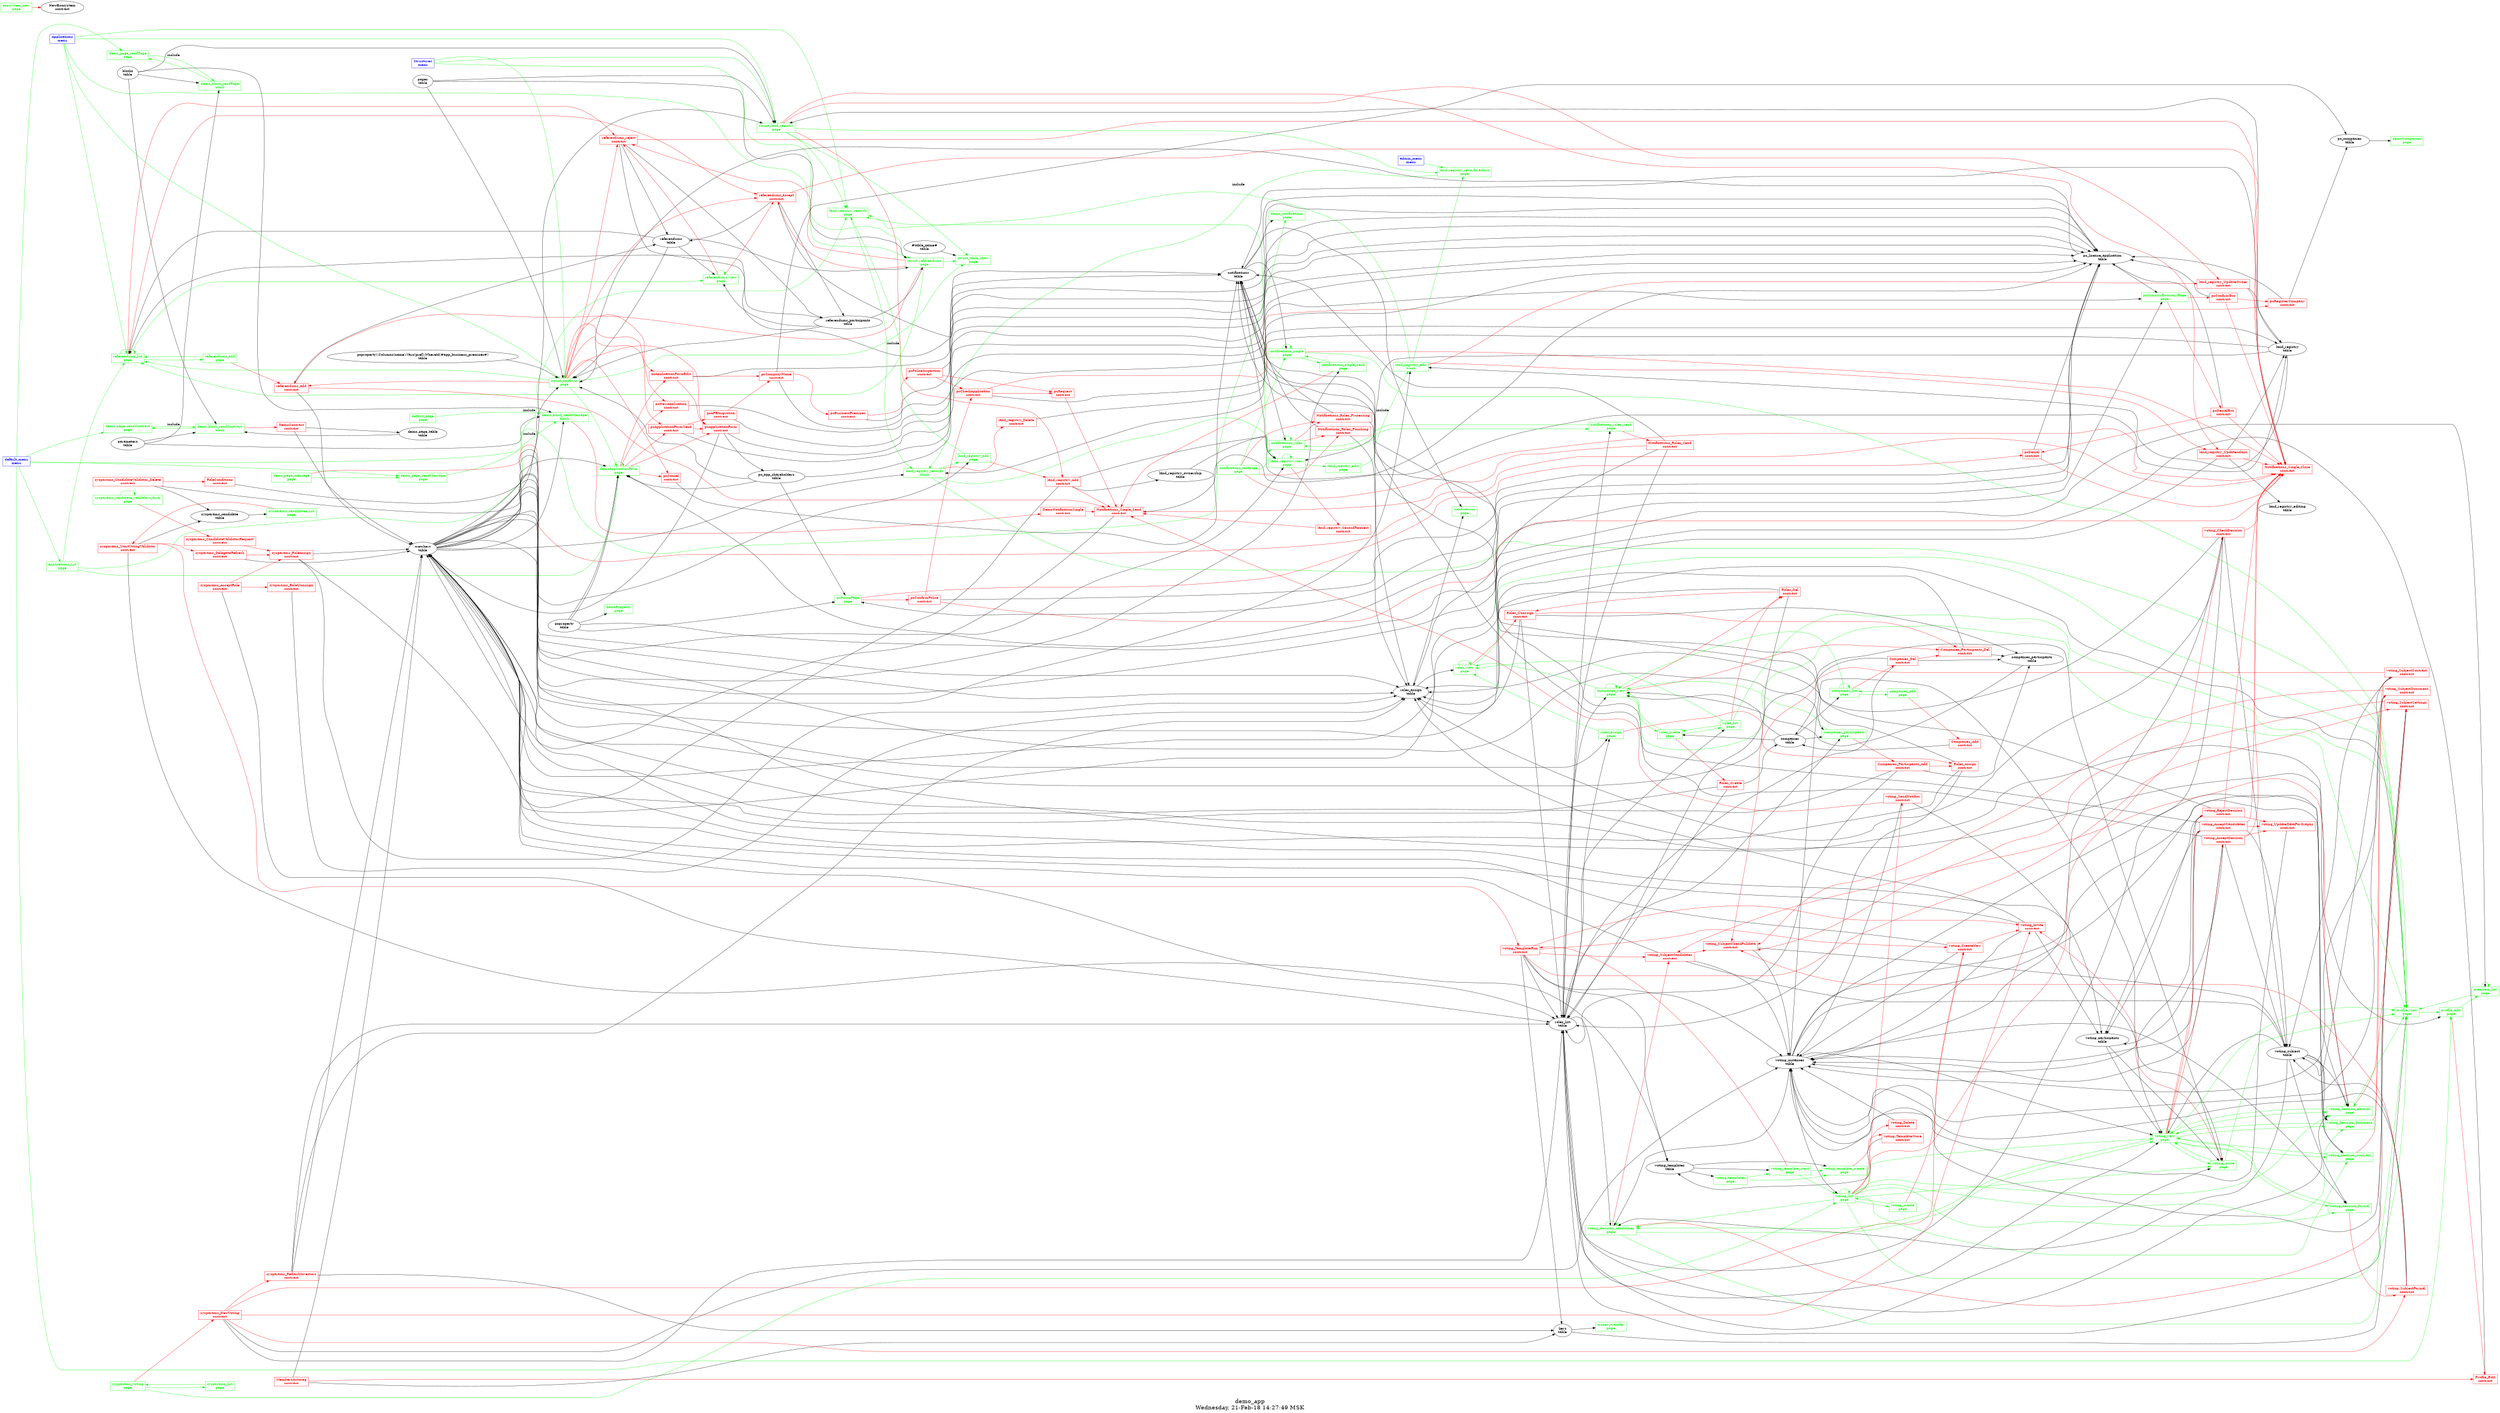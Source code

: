 digraph G {
fontsize="24.0";
label="demo_app\nWednesday, 21-Feb-18 14:27:49 MSK";
nojustify=true;
ordering=out;
rankdir=LR;
size="30";
"Applications\nmenu" -> "referendums_list\npage"  [ color=green ]
"Applications\nmenu" -> "land_registry_records\npage"  [ color=green ]
"Applications\nmenu" -> "struct_land_registry\npage"  [ color=green ]
"Applications\nmenu" -> "struct_referendums\npage"  [ color=green ]
"Applications\nmenu" -> "struct_appform\npage"  [ color=green ]
"Applications\nmenu" [color=blue, fontcolor=blue, group=menus, shape=record];
"Structures\nmenu" -> "struct_land_registry\npage"  [ color=green ]
"Structures\nmenu" -> "struct_referendums\npage"  [ color=green ]
"Structures\nmenu" -> "struct_appform\npage"  [ color=green ]
"Structures\nmenu" [color=blue, fontcolor=blue, group=menus, shape=record];
"admin_menu\nmenu" -> "land_registry_records_admin\npage"  [ color=green ]
"admin_menu\nmenu" [color=blue, fontcolor=blue, group=menus, shape=record];
"default_menu\nmenu" -> "demo_page_sendPage\npage"  [ color=green ]
"default_menu\nmenu" -> "demo_page_sendContract\npage"  [ color=green ]
"default_menu\nmenu" -> "demo_page_sendMessage\npage"  [ color=green ]
"default_menu\nmenu" -> "demo_notifications\npage"  [ color=green ]
"default_menu\nmenu" -> "profile_edit\npage"  [ color=green ]
"default_menu\nmenu" -> "applications_list\npage"  [ color=green ]
"default_menu\nmenu" [color=blue, fontcolor=blue, group=menus, shape=record];
"applications_list\npage" -> "referendums_list\npage"  [ color=green ]
"applications_list\npage" -> "land_registry_records\npage"  [ color=green ]
"applications_list\npage" -> "demoApplicationForm\npage"  [ color=green ]
"applications_list\npage" [color=green, fontcolor=green, group=pages, shape=record];
"companies_add\npage" -> "Companies_Add\ncontract"  [ color=red ]
"companies_add\npage" -> "companies_list\npage"  [ color=green ]
"companies_add\npage" [color=green, fontcolor=green, group=pages, shape=record];
"companies_list\npage" -> "Companies_Del\ncontract"  [ color=red ]
"companies\ntable" -> "companies_list\npage"  [ color="" ]
"companies_list\npage" -> "companies_view\npage"  [ color=green ]
"companies_list\npage" -> "companies_list\npage"  [ color=green ]
"companies_list\npage" -> "companies_add\npage"  [ color=green ]
"companies_list\npage" [color=green, fontcolor=green, group=pages, shape=record];
"companies_participants\npage" -> "Companies_Participants_Add\ncontract"  [ color=red ]
"companies\ntable" -> "companies_participants\npage"  [ color="" ]
"members\ntable" -> "companies_participants\npage"  [ color="" ]
"roles_list\ntable" -> "companies_participants\npage"  [ color="" ]
"companies_participants\npage" -> "companies_view\npage"  [ color=green ]
"companies_participants\npage" [color=green, fontcolor=green, group=pages, shape=record];
"companies_view\npage" -> "Roles_Del\ncontract"  [ color=red ]
"companies_view\npage" -> "Companies_Participants_Del\ncontract"  [ color=red ]
"companies\ntable" -> "companies_view\npage"  [ color="" ]
"roles_list\ntable" -> "companies_view\npage"  [ color="" ]
"companies_participants\ntable" -> "companies_view\npage"  [ color="" ]
"companies_view\npage" -> "roles_view\npage"  [ color=green ]
"companies_view\npage" -> "companies_view\npage"  [ color=green ]
"companies_view\npage" -> "roles_create\npage"  [ color=green ]
"companies_view\npage" -> "profile_view\npage"  [ color=green ]
"companies_view\npage" [color=green, fontcolor=green, group=pages, shape=record];
"default_page\npage" -> "demo_block_sendMessage\nblock"  [ color=green, label=include ]
"default_page\npage" [color=green, fontcolor=green, group=pages, shape=record];
"demoApplicationForm\npage" -> "pcApplicationFormEdit\ncontract"  [ color=red ]
"demoApplicationForm\npage" -> "pcNewApplication\ncontract"  [ color=red ]
"demoApplicationForm\npage" -> "pcApplicationFormSend\ncontract"  [ color=red ]
"demoApplicationForm\npage" -> "pcApplicationForm\ncontract"  [ color=red ]
"demoApplicationForm\npage" -> "pcCancel\ncontract"  [ color=red ]
"members\ntable" -> "demoApplicationForm\npage"  [ color="" ]
"pc_license_application\ntable" -> "demoApplicationForm\npage"  [ color="" ]
"pc_app_shareholders\ntable" -> "demoApplicationForm\npage"  [ color="" ]
"pcproperty\ntable" -> "demoApplicationForm\npage"  [ color="" ]
"pcproperty\ntable" -> "demoApplicationForm\npage"  [ color="" ]
"demoApplicationForm\npage" -> "demoApplicationForm\npage"  [ color=green ]
"demoApplicationForm\npage" [color=green, fontcolor=green, group=pages, shape=record];
"pc_companies\ntable" -> "demoCompanies\npage"  [ color="" ]
"demoCompanies\npage" [color=green, fontcolor=green, group=pages, shape=record];
"pcproperty\ntable" -> "demoProperty\npage"  [ color="" ]
"demoProperty\npage" [color=green, fontcolor=green, group=pages, shape=record];
"notifications\ntable" -> "demo_notifications\npage"  [ color="" ]
"demo_notifications\npage" [color=green, fontcolor=green, group=pages, shape=record];
"demo_page_message\npage" -> "Notifications_Single_Close\ncontract"  [ color=red ]
"demo_page_message\npage" -> "demo_page_sendMessage\npage"  [ color=green ]
"demo_page_message\npage" [color=green, fontcolor=green, group=pages, shape=record];
"demo_page_sendContract\npage" -> "demo_block_sendContract\nblock"  [ color=green, label=include ]
"demo_page_sendContract\npage" [color=green, fontcolor=green, group=pages, shape=record];
"demo_page_sendMessage\npage" -> "demo_block_sendMessage\nblock"  [ color=green, label=include ]
"demo_page_sendMessage\npage" [color=green, fontcolor=green, group=pages, shape=record];
"demo_page_sendPage\npage" -> "demo_block_sendPage\nblock"  [ color=green, label=include ]
"demo_page_sendPage\npage" [color=green, fontcolor=green, group=pages, shape=record];
"ecosystem_new\npage" -> "NewEcosystem\ncontract"  [ color=red ]
"ecosystem_new\npage" [color=green, fontcolor=green, group=pages, shape=record];
"land_registry_add\npage" -> "land_registry_Add\ncontract"  [ color=red ]
"members\ntable" -> "land_registry_add\npage"  [ color="" ]
"land_registry_add\npage" -> "land_registry_records\npage"  [ color=green ]
"land_registry_add\npage" [color=green, fontcolor=green, group=pages, shape=record];
"land_registry_edit\npage" -> "land_registry_edit\nblock"  [ color=green, label=include ]
"land_registry_edit\npage" [color=green, fontcolor=green, group=pages, shape=record];
"land_registry_records\npage" -> "land_registry_records\nblock"  [ color=green, label=include ]
"land_registry_records\npage" [color=green, fontcolor=green, group=pages, shape=record];
"land_registry_records_admin\npage" -> "land_registry_records\nblock"  [ color=green, label=include ]
"land_registry_records_admin\npage" [color=green, fontcolor=green, group=pages, shape=record];
"land_registry_view\npage" -> "land_registry_SecondRequest\ncontract"  [ color=red ]
"land_registry\ntable" -> "land_registry_view\npage"  [ color="" ]
"land_registry_ownership\ntable" -> "land_registry_view\npage"  [ color="" ]
"members\ntable" -> "land_registry_view\npage"  [ color="" ]
"notifications\ntable" -> "land_registry_view\npage"  [ color="" ]
"land_registry_view\npage" -> "land_registry_records\npage"  [ color=green ]
"land_registry_view\npage" -> "land_registry_view\npage"  [ color=green ]
"land_registry_view\npage" -> "land_registry_edit\npage"  [ color=green ]
"land_registry_view\npage" [color=green, fontcolor=green, group=pages, shape=record];
"members\ntable" -> "members_list\npage"  [ color="" ]
"members_list\npage" -> "profile_view\npage"  [ color=green ]
"members_list\npage" -> "members_list\npage"  [ color=green ]
"members_list\npage" [color=green, fontcolor=green, group=pages, shape=record];
"keys\ntable" -> "money_transfer\npage"  [ color="" ]
"money_transfer\npage" [color=green, fontcolor=green, group=pages, shape=record];
"notifications\ntable" -> "notifications\npage"  [ color="" ]
"roles_assign\ntable" -> "notifications\npage"  [ color="" ]
"notifications\npage" [color=green, fontcolor=green, group=pages, shape=record];
"notifications_roles\npage" -> "Notifications_Roles_Processing\ncontract"  [ color=red ]
"notifications_roles\npage" -> "Notifications_Roles_Finishing\ncontract"  [ color=red ]
"notifications\ntable" -> "notifications_roles\npage"  [ color="" ]
"notifications_roles\npage" -> "notifications_roles\npage"  [ color=green ]
"notifications_roles\npage" -> "notifications_roles_send\npage"  [ color=green ]
"notifications_roles\npage" [color=green, fontcolor=green, group=pages, shape=record];
"notifications_roles_send\npage" -> "Notifications_Roles_Send\ncontract"  [ color=red ]
"roles_list\ntable" -> "notifications_roles_send\npage"  [ color="" ]
"notifications_roles_send\npage" -> "notifications_roles\npage"  [ color=green ]
"notifications_roles_send\npage" [color=green, fontcolor=green, group=pages, shape=record];
"notifications_single\npage" -> "Notifications_Single_Close\ncontract"  [ color=red ]
"notifications\ntable" -> "notifications_single\npage"  [ color="" ]
"notifications_single\npage" -> "profile_view\npage"  [ color=green ]
"notifications_single\npage" -> "notifications_single\npage"  [ color=green ]
"notifications_single\npage" -> "notifications_single_send\npage"  [ color=green ]
"notifications_single\npage" [color=green, fontcolor=green, group=pages, shape=record];
"notifications_single_send\npage" -> "Notifications_Single_Send\ncontract"  [ color=red ]
"members\ntable" -> "notifications_single_send\npage"  [ color="" ]
"notifications_single_send\npage" -> "notifications_single\npage"  [ color=green ]
"notifications_single_send\npage" [color=green, fontcolor=green, group=pages, shape=record];
"notifications_testpage\npage" -> "Notifications_Single_Close\ncontract"  [ color=red ]
"notifications_testpage\npage" -> "Notifications_Roles_Processing\ncontract"  [ color=red ]
"notifications_testpage\npage" -> "Notifications_Roles_Finishing\ncontract"  [ color=red ]
"notifications_testpage\npage" -> "notifications_single\npage"  [ color=green ]
"notifications_testpage\npage" -> "notifications_roles\npage"  [ color=green ]
"notifications_testpage\npage" [color=green, fontcolor=green, group=pages, shape=record];
"pcMinistryEconomyPage\npage" -> "pcDenialEco\ncontract"  [ color=red ]
"pcMinistryEconomyPage\npage" -> "pcConfirmEco\ncontract"  [ color=red ]
"pc_license_application\ntable" -> "pcMinistryEconomyPage\npage"  [ color="" ]
"pcproperty\ntable" -> "pcMinistryEconomyPage\npage"  [ color="" ]
"pc_app_shareholders\ntable" -> "pcMinistryEconomyPage\npage"  [ color="" ]
"pcMinistryEconomyPage\npage" [color=green, fontcolor=green, group=pages, shape=record];
"pcPolicePage\npage" -> "pcDenial\ncontract"  [ color=red ]
"pcPolicePage\npage" -> "pcConfirmPolice\ncontract"  [ color=red ]
"pc_license_application\ntable" -> "pcPolicePage\npage"  [ color="" ]
"pcproperty\ntable" -> "pcPolicePage\npage"  [ color="" ]
"pc_app_shareholders\ntable" -> "pcPolicePage\npage"  [ color="" ]
"pcPolicePage\npage" [color=green, fontcolor=green, group=pages, shape=record];
"profile_edit\npage" -> "Profile_Edit\ncontract"  [ color=red ]
"members\ntable" -> "profile_edit\npage"  [ color="" ]
"profile_edit\npage" -> "members_list\npage"  [ color=green ]
"profile_edit\npage" [color=green, fontcolor=green, group=pages, shape=record];
"members\ntable" -> "profile_view\npage"  [ color="" ]
"keys\ntable" -> "profile_view\npage"  [ color="" ]
"profile_view\npage" -> "profile_edit\npage"  [ color=green ]
"profile_view\npage" [color=green, fontcolor=green, group=pages, shape=record];
"referendums_add\npage" -> "referendums_add\ncontract"  [ color=red ]
"referendums_add\npage" -> "referendums_list\npage"  [ color=green ]
"referendums_add\npage" [color=green, fontcolor=green, group=pages, shape=record];
"referendums_list\npage" -> "referendums_reject\ncontract"  [ color=red ]
"referendums_list\npage" -> "referendums_accept\ncontract"  [ color=red ]
"referendums\ntable" -> "referendums_list\npage"  [ color="" ]
"referendums_participants\ntable" -> "referendums_list\npage"  [ color="" ]
"referendums_list\npage" -> "referendums_view\npage"  [ color=green ]
"referendums_list\npage" -> "referendums_list\npage"  [ color=green ]
"referendums_list\npage" -> "referendums_add\npage"  [ color=green ]
"referendums_list\npage" [color=green, fontcolor=green, group=pages, shape=record];
"referendums_view\npage" -> "referendums_accept\ncontract"  [ color=red ]
"referendums_view\npage" -> "referendums_reject\ncontract"  [ color=red ]
"referendums\ntable" -> "referendums_view\npage"  [ color="" ]
"referendums_participants\ntable" -> "referendums_view\npage"  [ color="" ]
"referendums_view\npage" -> "referendums_view\npage"  [ color=green ]
"referendums_view\npage" [color=green, fontcolor=green, group=pages, shape=record];
"roles_assign\npage" -> "Roles_Assign\ncontract"  [ color=red ]
"roles_list\ntable" -> "roles_assign\npage"  [ color="" ]
"members\ntable" -> "roles_assign\npage"  [ color="" ]
"roles_assign\npage" -> "roles_view\npage"  [ color=green ]
"roles_assign\npage" [color=green, fontcolor=green, group=pages, shape=record];
"roles_create\npage" -> "Roles_Create\ncontract"  [ color=red ]
"companies\ntable" -> "roles_create\npage"  [ color="" ]
"roles_create\npage" -> "companies_view\npage"  [ color=green ]
"roles_create\npage" -> "roles_list\npage"  [ color=green ]
"roles_create\npage" [color=green, fontcolor=green, group=pages, shape=record];
"roles_list\npage" -> "Roles_Del\ncontract"  [ color=red ]
"roles_list\ntable" -> "roles_list\npage"  [ color="" ]
"roles_list\npage" -> "profile_view\npage"  [ color=green ]
"roles_list\npage" -> "roles_view\npage"  [ color=green ]
"roles_list\npage" -> "roles_create\npage"  [ color=green ]
"roles_list\npage" [color=green, fontcolor=green, group=pages, shape=record];
"roles_view\npage" -> "Roles_Unassign\ncontract"  [ color=red ]
"roles_assign\ntable" -> "roles_view\npage"  [ color="" ]
"roles_view\npage" -> "profile_view\npage"  [ color=green ]
"roles_view\npage" -> "roles_view\npage"  [ color=green ]
"roles_view\npage" [color=green, fontcolor=green, group=pages, shape=record];
"struct_appform\npage" -> "pcApplicationFormEdit\ncontract"  [ color=red ]
"struct_appform\npage" -> "pcNewApplication\ncontract"  [ color=red ]
"struct_appform\npage" -> "pcApplicationFormSend\ncontract"  [ color=red ]
"struct_appform\npage" -> "pcApplicationForm\ncontract"  [ color=red ]
"struct_appform\npage" -> "pcCancel\ncontract"  [ color=red ]
"struct_appform\npage" -> "referendums_accept\ncontract"  [ color=red ]
"struct_appform\npage" -> "referendums_add\ncontract"  [ color=red ]
"struct_appform\npage" -> "referendums_reject\ncontract"  [ color=red ]
"pages\ntable" -> "struct_appform\npage"  [ color="" ]
"members\ntable" -> "struct_appform\npage"  [ color="" ]
"pc_license_application\ntable" -> "struct_appform\npage"  [ color="" ]
"pc_app_shareholders\ntable" -> "struct_appform\npage"  [ color="" ]
"pcproperty).Columns(name).Vars(pref).WhereId(#app_business_premises#)\ntable" -> "struct_appform\npage"  [ color="" ]
"referendums\ntable" -> "struct_appform\npage"  [ color="" ]
"referendums_participants\ntable" -> "struct_appform\npage"  [ color="" ]
"struct_appform\npage" -> "struct_table_show\npage"  [ color=green ]
"struct_appform\npage" -> "demoApplicationForm\npage"  [ color=green ]
"struct_appform\npage" -> "referendums_list\npage"  [ color=green ]
"struct_appform\npage" [color=green, fontcolor=green, group=pages, shape=record];
"struct_land_registry\npage" -> "land_registry_Add\ncontract"  [ color=red ]
"struct_land_registry\npage" -> "land_registry_UpdateAdmin\ncontract"  [ color=red ]
"struct_land_registry\npage" -> "land_registry_UpdateOwner\ncontract"  [ color=red ]
"blocks\ntable" -> "struct_land_registry\npage"  [ color="" ]
"land_registry\ntable" -> "struct_land_registry\npage"  [ color="" ]
"pages\ntable" -> "struct_land_registry\npage"  [ color="" ]
"members\ntable" -> "struct_land_registry\npage"  [ color="" ]
"struct_land_registry\npage" -> "struct_table_show\npage"  [ color=green ]
"struct_land_registry\npage" -> "land_registry_records\npage"  [ color=green ]
"struct_land_registry\npage" -> "land_registry_records_admin\npage"  [ color=green ]
"struct_land_registry\npage" [color=green, fontcolor=green, group=pages, shape=record];
"struct_referendums\npage" -> "referendums_reject\ncontract"  [ color=red ]
"struct_referendums\npage" -> "referendums_accept\ncontract"  [ color=red ]
"struct_referendums\npage" -> "referendums_add\ncontract"  [ color=red ]
"pages\ntable" -> "struct_referendums\npage"  [ color="" ]
"referendums\ntable" -> "struct_referendums\npage"  [ color="" ]
"referendums_participants\ntable" -> "struct_referendums\npage"  [ color="" ]
"struct_referendums\npage" -> "struct_table_show\npage"  [ color=green ]
"struct_referendums\npage" -> "referendums_list\npage"  [ color=green ]
"struct_referendums\npage" [color=green, fontcolor=green, group=pages, shape=record];
"#table_name#\ntable" -> "struct_table_show\npage"  [ color="" ]
"struct_table_show\npage" [color=green, fontcolor=green, group=pages, shape=record];
"sysparams_candidate_validators_form\npage" -> "sysparams_CandidateValidatorRequest\ncontract"  [ color=red ]
"sysparams_candidate_validators_form\npage" -> "sysparams_candidate_validators_form\npage"  [ color=green ]
"sysparams_candidate_validators_form\npage" [color=green, fontcolor=green, group=pages, shape=record];
"sysparams_candidates_list\npage" -> "sysparams_StartVotingValidator\ncontract"  [ color=red ]
"sysparams_candidate\ntable" -> "sysparams_candidates_list\npage"  [ color="" ]
"sysparams_candidates_list\npage" [color=green, fontcolor=green, group=pages, shape=record];
"sysparams_list\npage" -> "sysparams_voting\npage"  [ color=green ]
"sysparams_list\npage" [color=green, fontcolor=green, group=pages, shape=record];
"sysparams_voting\npage" -> "sysparams_NewVoting\ncontract"  [ color=red ]
"sysparams_voting\npage" -> "sysparams_list\npage"  [ color=green ]
"sysparams_voting\npage" -> "voting_list\npage"  [ color=green ]
"sysparams_voting\npage" [color=green, fontcolor=green, group=pages, shape=record];
"voting_create\npage" -> "voting_CreateNew\ncontract"  [ color=red ]
"voting_create\npage" -> "voting_list\npage"  [ color=green ]
"voting_create\npage" [color=green, fontcolor=green, group=pages, shape=record];
"voting_decision_candidates\npage" -> "voting_SubjectCandidates\ncontract"  [ color=red ]
"voting_decision_candidates\npage" -> "voting_SubjectSettings\ncontract"  [ color=red ]
"voting_instances\ntable" -> "voting_decision_candidates\npage"  [ color="" ]
"voting_subject\ntable" -> "voting_decision_candidates\npage"  [ color="" ]
"roles_list\ntable" -> "voting_decision_candidates\npage"  [ color="" ]
"voting_decision_candidates\npage" -> "voting_decision_candidates\npage"  [ color=green ]
"voting_decision_candidates\npage" -> "profile_view\npage"  [ color=green ]
"voting_decision_candidates\npage" -> "voting_view\npage"  [ color=green ]
"voting_decision_candidates\npage" [color=green, fontcolor=green, group=pages, shape=record];
"voting_decision_contract\npage" -> "voting_SubjectContract\ncontract"  [ color=red ]
"voting_instances\ntable" -> "voting_decision_contract\npage"  [ color="" ]
"voting_subject\ntable" -> "voting_decision_contract\npage"  [ color="" ]
"voting_decision_contract\npage" -> "voting_view\npage"  [ color=green ]
"voting_decision_contract\npage" [color=green, fontcolor=green, group=pages, shape=record];
"voting_decision_document\npage" -> "voting_SubjectDocument\ncontract"  [ color=red ]
"voting_instances\ntable" -> "voting_decision_document\npage"  [ color="" ]
"voting_subject\ntable" -> "voting_decision_document\npage"  [ color="" ]
"voting_decision_document\npage" -> "voting_view\npage"  [ color=green ]
"voting_decision_document\npage" [color=green, fontcolor=green, group=pages, shape=record];
"voting_decision_election\npage" -> "voting_SubjectCandidates\ncontract"  [ color=red ]
"voting_decision_election\npage" -> "voting_SubjectSettings\ncontract"  [ color=red ]
"voting_instances\ntable" -> "voting_decision_election\npage"  [ color="" ]
"members\ntable" -> "voting_decision_election\npage"  [ color="" ]
"voting_subject\ntable" -> "voting_decision_election\npage"  [ color="" ]
"roles_list\ntable" -> "voting_decision_election\npage"  [ color="" ]
"voting_decision_election\npage" -> "voting_decision_election\npage"  [ color=green ]
"voting_decision_election\npage" -> "profile_view\npage"  [ color=green ]
"voting_decision_election\npage" -> "voting_view\npage"  [ color=green ]
"voting_decision_election\npage" [color=green, fontcolor=green, group=pages, shape=record];
"voting_decision_formal\npage" -> "voting_SubjectFormal\ncontract"  [ color=red ]
"voting_instances\ntable" -> "voting_decision_formal\npage"  [ color="" ]
"voting_subject\ntable" -> "voting_decision_formal\npage"  [ color="" ]
"voting_decision_formal\npage" -> "voting_view\npage"  [ color=green ]
"voting_decision_formal\npage" [color=green, fontcolor=green, group=pages, shape=record];
"voting_invite\npage" -> "voting_Invite\ncontract"  [ color=red ]
"voting_instances\ntable" -> "voting_invite\npage"  [ color="" ]
"voting_participants\ntable" -> "voting_invite\npage"  [ color="" ]
"members\ntable" -> "voting_invite\npage"  [ color="" ]
"roles_list\ntable" -> "voting_invite\npage"  [ color="" ]
"voting_invite\npage" -> "profile_view\npage"  [ color=green ]
"voting_invite\npage" -> "voting_view\npage"  [ color=green ]
"voting_invite\npage" [color=green, fontcolor=green, group=pages, shape=record];
"voting_list\npage" -> "voting_SendNotifics\ncontract"  [ color=red ]
"voting_list\npage" -> "voting_CheckDecision\ncontract"  [ color=red ]
"voting_list\npage" -> "voting_Delete\ncontract"  [ color=red ]
"voting_instances\ntable" -> "voting_list\npage"  [ color="" ]
"voting_list\npage" -> "voting_view\npage"  [ color=green ]
"voting_list\npage" -> "voting_decision_candidates\npage"  [ color=green ]
"voting_list\npage" -> "voting_decision_election\npage"  [ color=green ]
"voting_list\npage" -> "voting_decision_document\npage"  [ color=green ]
"voting_list\npage" -> "voting_decision_formal\npage"  [ color=green ]
"voting_list\npage" -> "voting_decision_contract\npage"  [ color=green ]
"voting_list\npage" -> "voting_invite\npage"  [ color=green ]
"voting_list\npage" -> "voting_list\npage"  [ color=green ]
"voting_list\npage" -> "profile_view\npage"  [ color=green ]
"voting_list\npage" -> "voting_create\npage"  [ color=green ]
"voting_list\npage" [color=green, fontcolor=green, group=pages, shape=record];
"voting_template_create\npage" -> "voting_TemplateStore\ncontract"  [ color=red ]
"voting_templates\ntable" -> "voting_template_create\npage"  [ color="" ]
"voting_template_create\npage" [color=green, fontcolor=green, group=pages, shape=record];
"voting_template_start\npage" -> "voting_TemplateRun\ncontract"  [ color=red ]
"voting_templates\ntable" -> "voting_template_start\npage"  [ color="" ]
"voting_template_start\npage" -> "voting_template_create\npage"  [ color=green ]
"voting_template_start\npage" -> "voting_list\npage"  [ color=green ]
"voting_template_start\npage" [color=green, fontcolor=green, group=pages, shape=record];
"voting_templates\ntable" -> "voting_templates\npage"  [ color="" ]
"voting_templates\npage" -> "voting_template_start\npage"  [ color=green ]
"voting_templates\npage" -> "voting_template_create\npage"  [ color=green ]
"voting_templates\npage" [color=green, fontcolor=green, group=pages, shape=record];
"voting_view\npage" -> "voting_AcceptCandidates\ncontract"  [ color=red ]
"voting_view\npage" -> "voting_RejectDecision\ncontract"  [ color=red ]
"voting_view\npage" -> "voting_AcceptDecision\ncontract"  [ color=red ]
"voting_instances\ntable" -> "voting_view\npage"  [ color="" ]
"voting_participants\ntable" -> "voting_view\npage"  [ color="" ]
"roles_list\ntable" -> "voting_view\npage"  [ color="" ]
"voting_subject\ntable" -> "voting_view\npage"  [ color="" ]
"members\ntable" -> "voting_view\npage"  [ color="" ]
"voting_view\npage" -> "profile_view\npage"  [ color=green ]
"voting_view\npage" -> "voting_view\npage"  [ color=green ]
"voting_view\npage" -> "voting_decision_candidates\npage"  [ color=green ]
"voting_view\npage" -> "voting_decision_election\npage"  [ color=green ]
"voting_view\npage" -> "voting_decision_document\npage"  [ color=green ]
"voting_view\npage" -> "voting_decision_formal\npage"  [ color=green ]
"voting_view\npage" -> "voting_decision_contract\npage"  [ color=green ]
"voting_view\npage" -> "voting_invite\npage"  [ color=green ]
"voting_view\npage" [color=green, fontcolor=green, group=pages, shape=record];
"demo_block_sendContract\nblock" -> "DemoContract\ncontract"  [ color=red ]
"parameters\ntable" -> "demo_block_sendContract\nblock"  [ color="" ]
"demo_page_table\ntable" -> "demo_block_sendContract\nblock"  [ color="" ]
"blocks\ntable" -> "demo_block_sendContract\nblock"  [ color="" ]
"demo_block_sendContract\nblock" -> "demo_page_sendContract\npage"  [ color=green ]
"demo_block_sendContract\nblock" [color=green, fontcolor=green, group=blocks, shape=record];
"demo_block_sendMessage\nblock" -> "DemoNotificationSingle\ncontract"  [ color=red ]
"parameters\ntable" -> "demo_block_sendMessage\nblock"  [ color="" ]
"members\ntable" -> "demo_block_sendMessage\nblock"  [ color="" ]
"blocks\ntable" -> "demo_block_sendMessage\nblock"  [ color="" ]
"demo_block_sendMessage\nblock" [color=green, fontcolor=green, group=blocks, shape=record];
"parameters\ntable" -> "demo_block_sendPage\nblock"  [ color="" ]
"blocks\ntable" -> "demo_block_sendPage\nblock"  [ color="" ]
"demo_block_sendPage\nblock" -> "demo_page_sendPage\npage"  [ color=green ]
"demo_block_sendPage\nblock" [color=green, fontcolor=green, group=blocks, shape=record];
"land_registry_edit\nblock" -> "land_registry_UpdateAdmin\ncontract"  [ color=red ]
"land_registry_edit\nblock" -> "land_registry_UpdateOwner\ncontract"  [ color=red ]
"land_registry\ntable" -> "land_registry_edit\nblock"  [ color="" ]
"members\ntable" -> "land_registry_edit\nblock"  [ color="" ]
"land_registry_edit\nblock" -> "land_registry_records\npage"  [ color=green ]
"land_registry_edit\nblock" -> "land_registry_records_admin\npage"  [ color=green ]
"land_registry_edit\nblock" [color=green, fontcolor=green, group=blocks, shape=record];
"land_registry_records\nblock" -> "land_registry_Delete\ncontract"  [ color=red ]
"land_registry\ntable" -> "land_registry_records\nblock"  [ color="" ]
"members\ntable" -> "land_registry_records\nblock"  [ color="" ]
"land_registry_records\nblock" -> "profile_view\npage"  [ color=green ]
"land_registry_records\nblock" -> "land_registry_view\npage"  [ color=green ]
"land_registry_records\nblock" -> "land_registry_add\npage"  [ color=green ]
"land_registry_records\nblock" [color=green, fontcolor=green, group=blocks, shape=record];
"Companies_Add\ncontract" -> "companies\ntable"  [ color="" ]
"Companies_Add\ncontract" [color=red, fontcolor=red, group=contracts, shape=record];
"Companies_Del\ncontract" -> "Companies_Participants_Del\ncontract"  [ color=red ]
"Companies_Del\ncontract" -> "roles_list\ntable"  [ color="" ]
"Companies_Del\ncontract" -> "companies_participants\ntable"  [ color="" ]
"Companies_Del\ncontract" -> "companies\ntable"  [ color="" ]
"Companies_Del\ncontract" [color=red, fontcolor=red, group=contracts, shape=record];
"Companies_Participants_Add\ncontract" -> "Roles_Assign\ncontract"  [ color=red ]
"Companies_Participants_Add\ncontract" -> "members\ntable"  [ color="" ]
"Companies_Participants_Add\ncontract" -> "roles_list\ntable"  [ color="" ]
"Companies_Participants_Add\ncontract" -> "companies_participants\ntable"  [ color="" ]
"Companies_Participants_Add\ncontract" [color=red, fontcolor=red, group=contracts, shape=record];
"Companies_Participants_Del\ncontract" -> "companies_participants\ntable"  [ color="" ]
"Companies_Participants_Del\ncontract" -> "roles_assign\ntable"  [ color="" ]
"Companies_Participants_Del\ncontract" [color=red, fontcolor=red, group=contracts, shape=record];
"DemoContract\ncontract" -> "members\ntable"  [ color="" ]
"DemoContract\ncontract" -> "demo_page_table\ntable"  [ color="" ]
"DemoContract\ncontract" [color=red, fontcolor=red, group=contracts, shape=record];
"DemoNotificationSingle\ncontract" -> "Notifications_Single_Send\ncontract"  [ color=red ]
"DemoNotificationSingle\ncontract" [color=red, fontcolor=red, group=contracts, shape=record];
"MembersAutoreg\ncontract" -> "Profile_Edit\ncontract"  [ color=red ]
"MembersAutoreg\ncontract" -> "keys\ntable"  [ color="" ]
"MembersAutoreg\ncontract" -> "members\ntable"  [ color="" ]
"MembersAutoreg\ncontract" [color=red, fontcolor=red, group=contracts, shape=record];
"Notifications_Roles_Finishing\ncontract" -> "notifications\ntable"  [ color="" ]
"Notifications_Roles_Finishing\ncontract" -> "roles_assign\ntable"  [ color="" ]
"Notifications_Roles_Finishing\ncontract" [color=red, fontcolor=red, group=contracts, shape=record];
"Notifications_Roles_Processing\ncontract" -> "notifications\ntable"  [ color="" ]
"Notifications_Roles_Processing\ncontract" -> "roles_assign\ntable"  [ color="" ]
"Notifications_Roles_Processing\ncontract" [color=red, fontcolor=red, group=contracts, shape=record];
"Notifications_Roles_Send\ncontract" -> "Notifications_Single_Send\ncontract"  [ color=red ]
"Notifications_Roles_Send\ncontract" -> "roles_assign\ntable"  [ color="" ]
"Notifications_Roles_Send\ncontract" -> "roles_list\ntable"  [ color="" ]
"Notifications_Roles_Send\ncontract" -> "notifications\ntable"  [ color="" ]
"Notifications_Roles_Send\ncontract" [color=red, fontcolor=red, group=contracts, shape=record];
"Notifications_Single_Close\ncontract" -> "notifications\ntable"  [ color="" ]
"Notifications_Single_Close\ncontract" [color=red, fontcolor=red, group=contracts, shape=record];
"Notifications_Single_Send\ncontract" -> "members\ntable"  [ color="" ]
"Notifications_Single_Send\ncontract" -> "notifications\ntable"  [ color="" ]
"Notifications_Single_Send\ncontract" [color=red, fontcolor=red, group=contracts, shape=record];
"Profile_Edit\ncontract" -> "members\ntable"  [ color="" ]
"Profile_Edit\ncontract" [color=red, fontcolor=red, group=contracts, shape=record];
"RoleConditions\ncontract" -> "roles_assign\ntable"  [ color="" ]
"RoleConditions\ncontract" [color=red, fontcolor=red, group=contracts, shape=record];
"Roles_Assign\ncontract" -> "roles_list\ntable"  [ color="" ]
"Roles_Assign\ncontract" -> "members\ntable"  [ color="" ]
"Roles_Assign\ncontract" -> "roles_assign\ntable"  [ color="" ]
"Roles_Assign\ncontract" [color=red, fontcolor=red, group=contracts, shape=record];
"Roles_Create\ncontract" -> "companies\ntable"  [ color="" ]
"Roles_Create\ncontract" -> "members\ntable"  [ color="" ]
"Roles_Create\ncontract" -> "roles_list\ntable"  [ color="" ]
"Roles_Create\ncontract" [color=red, fontcolor=red, group=contracts, shape=record];
"Roles_Del\ncontract" -> "Roles_Unassign\ncontract"  [ color=red ]
"Roles_Del\ncontract" -> "roles_list\ntable"  [ color="" ]
"Roles_Del\ncontract" -> "roles_assign\ntable"  [ color="" ]
"Roles_Del\ncontract" [color=red, fontcolor=red, group=contracts, shape=record];
"Roles_Unassign\ncontract" -> "Companies_Participants_Del\ncontract"  [ color=red ]
"Roles_Unassign\ncontract" -> "roles_assign\ntable"  [ color="" ]
"Roles_Unassign\ncontract" -> "roles_list\ntable"  [ color="" ]
"Roles_Unassign\ncontract" -> "companies_participants\ntable"  [ color="" ]
"Roles_Unassign\ncontract" [color=red, fontcolor=red, group=contracts, shape=record];
"land_registry_Add\ncontract" -> "Notifications_Single_Send\ncontract"  [ color=red ]
"land_registry_Add\ncontract" -> "members\ntable"  [ color="" ]
"land_registry_Add\ncontract" -> "land_registry\ntable"  [ color="" ]
"land_registry_Add\ncontract" -> "land_registry_ownership\ntable"  [ color="" ]
"land_registry_Add\ncontract" [color=red, fontcolor=red, group=contracts, shape=record];
"land_registry_Delete\ncontract" -> "land_registry\ntable"  [ color="" ]
"land_registry_Delete\ncontract" [color=red, fontcolor=red, group=contracts, shape=record];
"land_registry_SecondRequest\ncontract" -> "Notifications_Single_Send\ncontract"  [ color=red ]
"land_registry_SecondRequest\ncontract" [color=red, fontcolor=red, group=contracts, shape=record];
"land_registry_UpdateAdmin\ncontract" -> "Notifications_Single_Close\ncontract"  [ color=red ]
"land_registry_UpdateAdmin\ncontract" -> "land_registry\ntable"  [ color="" ]
"land_registry_UpdateAdmin\ncontract" -> "members\ntable"  [ color="" ]
"land_registry_UpdateAdmin\ncontract" -> "land_registry_editing\ntable"  [ color="" ]
"land_registry_UpdateAdmin\ncontract" [color=red, fontcolor=red, group=contracts, shape=record];
"land_registry_UpdateOwner\ncontract" -> "Notifications_Single_Close\ncontract"  [ color=red ]
"land_registry_UpdateOwner\ncontract" -> "land_registry\ntable"  [ color="" ]
"land_registry_UpdateOwner\ncontract" [color=red, fontcolor=red, group=contracts, shape=record];
"pcAPEmigration\ncontract" -> "pcCompanyName\ncontract"  [ color=red ]
"pcAPEmigration\ncontract" -> "pc_license_application\ntable"  [ color="" ]
"pcAPEmigration\ncontract" [color=red, fontcolor=red, group=contracts, shape=record];
"pcApplicationForm\ncontract" -> "members\ntable"  [ color="" ]
"pcApplicationForm\ncontract" -> "pc_license_application\ntable"  [ color="" ]
"pcApplicationForm\ncontract" -> "pc_app_shareholders\ntable"  [ color="" ]
"pcApplicationForm\ncontract" [color=red, fontcolor=red, group=contracts, shape=record];
"pcApplicationFormEdit\ncontract" -> "pcApplicationForm\ncontract"  [ color=red ]
"pcApplicationFormEdit\ncontract" -> "pcCompanyName\ncontract"  [ color=red ]
"pcApplicationFormEdit\ncontract" -> "pc_license_application\ntable"  [ color="" ]
"pcApplicationFormEdit\ncontract" [color=red, fontcolor=red, group=contracts, shape=record];
"pcApplicationFormSend\ncontract" -> "pcAPEmigration\ncontract"  [ color=red ]
"pcApplicationFormSend\ncontract" -> "pcApplicationForm\ncontract"  [ color=red ]
"pcApplicationFormSend\ncontract" -> "pc_license_application\ntable"  [ color="" ]
"pcApplicationFormSend\ncontract" [color=red, fontcolor=red, group=contracts, shape=record];
"pcBusinessPremises\ncontract" -> "pcPoliceInspection\ncontract"  [ color=red ]
"pcBusinessPremises\ncontract" -> "pc_license_application\ntable"  [ color="" ]
"pcBusinessPremises\ncontract" [color=red, fontcolor=red, group=contracts, shape=record];
"pcCancel\ncontract" -> "pc_license_application\ntable"  [ color="" ]
"pcCancel\ncontract" [color=red, fontcolor=red, group=contracts, shape=record];
"pcCheckApplication\ncontract" -> "pcRegisterCompany\ncontract"  [ color=red ]
"pcCheckApplication\ncontract" -> "pcRequest\ncontract"  [ color=red ]
"pcCheckApplication\ncontract" -> "pc_license_application\ntable"  [ color="" ]
"pcCheckApplication\ncontract" [color=red, fontcolor=red, group=contracts, shape=record];
"pcCompanyName\ncontract" -> "pcBusinessPremises\ncontract"  [ color=red ]
"pcCompanyName\ncontract" -> "pc_license_application\ntable"  [ color="" ]
"pcCompanyName\ncontract" -> "pc_companies\ntable"  [ color="" ]
"pcCompanyName\ncontract" [color=red, fontcolor=red, group=contracts, shape=record];
"pcConfirmEco\ncontract" -> "Notifications_Single_Close\ncontract"  [ color=red ]
"pcConfirmEco\ncontract" -> "pcRegisterCompany\ncontract"  [ color=red ]
"pcConfirmEco\ncontract" -> "pc_license_application\ntable"  [ color="" ]
"pcConfirmEco\ncontract" [color=red, fontcolor=red, group=contracts, shape=record];
"pcConfirmPolice\ncontract" -> "Notifications_Single_Close\ncontract"  [ color=red ]
"pcConfirmPolice\ncontract" -> "pcCheckApplication\ncontract"  [ color=red ]
"pcConfirmPolice\ncontract" -> "pc_license_application\ntable"  [ color="" ]
"pcConfirmPolice\ncontract" [color=red, fontcolor=red, group=contracts, shape=record];
"pcDenial\ncontract" -> "Notifications_Single_Close\ncontract"  [ color=red ]
"pcDenial\ncontract" -> "pc_license_application\ntable"  [ color="" ]
"pcDenial\ncontract" [color=red, fontcolor=red, group=contracts, shape=record];
"pcDenialEco\ncontract" -> "Notifications_Single_Close\ncontract"  [ color=red ]
"pcDenialEco\ncontract" -> "pcDenial\ncontract"  [ color=red ]
"pcDenialEco\ncontract" -> "pc_license_application\ntable"  [ color="" ]
"pcDenialEco\ncontract" [color=red, fontcolor=red, group=contracts, shape=record];
"pcNewApplication\ncontract" -> "pc_license_application\ntable"  [ color="" ]
"pcNewApplication\ncontract" [color=red, fontcolor=red, group=contracts, shape=record];
"pcPoliceInspection\ncontract" -> "pcCheckApplication\ncontract"  [ color=red ]
"pcPoliceInspection\ncontract" -> "pcRequest\ncontract"  [ color=red ]
"pcPoliceInspection\ncontract" -> "pc_license_application\ntable"  [ color="" ]
"pcPoliceInspection\ncontract" [color=red, fontcolor=red, group=contracts, shape=record];
"pcRegisterCompany\ncontract" -> "pc_license_application\ntable"  [ color="" ]
"pcRegisterCompany\ncontract" -> "pc_companies\ntable"  [ color="" ]
"pcRegisterCompany\ncontract" [color=red, fontcolor=red, group=contracts, shape=record];
"pcRequest\ncontract" -> "Notifications_Single_Send\ncontract"  [ color=red ]
"pcRequest\ncontract" [color=red, fontcolor=red, group=contracts, shape=record];
"referendums_accept\ncontract" -> "Notifications_Single_Close\ncontract"  [ color=red ]
"referendums_accept\ncontract" -> "referendums\ntable"  [ color="" ]
"referendums_accept\ncontract" -> "referendums_participants\ntable"  [ color="" ]
"referendums_accept\ncontract" -> "notifications\ntable"  [ color="" ]
"referendums_accept\ncontract" [color=red, fontcolor=red, group=contracts, shape=record];
"referendums_add\ncontract" -> "Notifications_Single_Send\ncontract"  [ color=red ]
"referendums_add\ncontract" -> "referendums\ntable"  [ color="" ]
"referendums_add\ncontract" -> "members\ntable"  [ color="" ]
"referendums_add\ncontract" [color=red, fontcolor=red, group=contracts, shape=record];
"referendums_reject\ncontract" -> "Notifications_Single_Close\ncontract"  [ color=red ]
"referendums_reject\ncontract" -> "referendums\ntable"  [ color="" ]
"referendums_reject\ncontract" -> "referendums_participants\ntable"  [ color="" ]
"referendums_reject\ncontract" -> "notifications\ntable"  [ color="" ]
"referendums_reject\ncontract" [color=red, fontcolor=red, group=contracts, shape=record];
"sysparams_AcceptRole\ncontract" -> "sysparams_RoleAssign\ncontract"  [ color=red ]
"sysparams_AcceptRole\ncontract" -> "sysparams_RoleUnassign\ncontract"  [ color=red ]
"sysparams_AcceptRole\ncontract" -> "roles_list\ntable"  [ color="" ]
"sysparams_AcceptRole\ncontract" [color=red, fontcolor=red, group=contracts, shape=record];
"sysparams_CandidateValidatorRequest\ncontract" -> "sysparams_RoleAssign\ncontract"  [ color=red ]
"sysparams_CandidateValidatorRequest\ncontract" [color=red, fontcolor=red, group=contracts, shape=record];
"sysparams_CandidateValidator_Delete\ncontract" -> "RoleConditions\ncontract"  [ color=red ]
"sysparams_CandidateValidator_Delete\ncontract" -> "sysparams_candidate\ntable"  [ color="" ]
"sysparams_CandidateValidator_Delete\ncontract" -> "roles_assign\ntable"  [ color="" ]
"sysparams_CandidateValidator_Delete\ncontract" [color=red, fontcolor=red, group=contracts, shape=record];
"sysparams_DelegateRefresh\ncontract" -> "sysparams_RoleAssign\ncontract"  [ color=red ]
"sysparams_DelegateRefresh\ncontract" -> "members\ntable"  [ color="" ]
"sysparams_DelegateRefresh\ncontract" [color=red, fontcolor=red, group=contracts, shape=record];
"sysparams_NewVoting\ncontract" -> "sysparams_RefreshInvestors\ncontract"  [ color=red ]
"sysparams_NewVoting\ncontract" -> "voting_CreateNew\ncontract"  [ color=red ]
"sysparams_NewVoting\ncontract" -> "voting_Invite\ncontract"  [ color=red ]
"sysparams_NewVoting\ncontract" -> "voting_SubjectFormal\ncontract"  [ color=red ]
"sysparams_NewVoting\ncontract" -> "voting_instances\ntable"  [ color="" ]
"sysparams_NewVoting\ncontract" -> "roles_list\ntable"  [ color="" ]
"sysparams_NewVoting\ncontract" [color=red, fontcolor=red, group=contracts, shape=record];
"sysparams_RefreshInvestors\ncontract" -> "roles_list\ntable"  [ color="" ]
"sysparams_RefreshInvestors\ncontract" -> "roles_assign\ntable"  [ color="" ]
"sysparams_RefreshInvestors\ncontract" -> "members\ntable"  [ color="" ]
"sysparams_RefreshInvestors\ncontract" -> "keys\ntable"  [ color="" ]
"sysparams_RefreshInvestors\ncontract" [color=red, fontcolor=red, group=contracts, shape=record];
"sysparams_RoleAssign\ncontract" -> "roles_list\ntable"  [ color="" ]
"sysparams_RoleAssign\ncontract" -> "members\ntable"  [ color="" ]
"sysparams_RoleAssign\ncontract" -> "roles_assign\ntable"  [ color="" ]
"sysparams_RoleAssign\ncontract" [color=red, fontcolor=red, group=contracts, shape=record];
"sysparams_RoleUnassign\ncontract" -> "roles_assign\ntable"  [ color="" ]
"sysparams_RoleUnassign\ncontract" [color=red, fontcolor=red, group=contracts, shape=record];
"sysparams_StartVotingValidator\ncontract" -> "sysparams_DelegateRefresh\ncontract"  [ color=red ]
"sysparams_StartVotingValidator\ncontract" -> "voting_TemplateRun\ncontract"  [ color=red ]
"sysparams_StartVotingValidator\ncontract" -> "voting_templates\ntable"  [ color="" ]
"sysparams_StartVotingValidator\ncontract" -> "sysparams_candidate\ntable"  [ color="" ]
"sysparams_StartVotingValidator\ncontract" [color=red, fontcolor=red, group=contracts, shape=record];
"voting_AcceptCandidates\ncontract" -> "Notifications_Single_Close\ncontract"  [ color=red ]
"voting_AcceptCandidates\ncontract" -> "voting_UpdateDataForGraphs\ncontract"  [ color=red ]
"voting_AcceptCandidates\ncontract" -> "voting_instances\ntable"  [ color="" ]
"voting_AcceptCandidates\ncontract" -> "voting_subject\ntable"  [ color="" ]
"voting_AcceptCandidates\ncontract" -> "voting_participants\ntable"  [ color="" ]
"voting_AcceptCandidates\ncontract" -> "notifications\ntable"  [ color="" ]
"voting_AcceptCandidates\ncontract" [color=red, fontcolor=red, group=contracts, shape=record];
"voting_AcceptDecision\ncontract" -> "Notifications_Single_Close\ncontract"  [ color=red ]
"voting_AcceptDecision\ncontract" -> "voting_UpdateDataForGraphs\ncontract"  [ color=red ]
"voting_AcceptDecision\ncontract" -> "voting_instances\ntable"  [ color="" ]
"voting_AcceptDecision\ncontract" -> "voting_subject\ntable"  [ color="" ]
"voting_AcceptDecision\ncontract" -> "voting_participants\ntable"  [ color="" ]
"voting_AcceptDecision\ncontract" -> "notifications\ntable"  [ color="" ]
"voting_AcceptDecision\ncontract" [color=red, fontcolor=red, group=contracts, shape=record];
"voting_CheckDecision\ncontract" -> "Notifications_Single_Close\ncontract"  [ color=red ]
"voting_CheckDecision\ncontract" -> "voting_instances\ntable"  [ color="" ]
"voting_CheckDecision\ncontract" -> "voting_subject\ntable"  [ color="" ]
"voting_CheckDecision\ncontract" -> "notifications\ntable"  [ color="" ]
"voting_CheckDecision\ncontract" -> "roles_list\ntable"  [ color="" ]
"voting_CheckDecision\ncontract" -> "roles_assign\ntable"  [ color="" ]
"voting_CheckDecision\ncontract" [color=red, fontcolor=red, group=contracts, shape=record];
"voting_CreateNew\ncontract" -> "voting_Invite\ncontract"  [ color=red ]
"voting_CreateNew\ncontract" -> "members\ntable"  [ color="" ]
"voting_CreateNew\ncontract" -> "voting_instances\ntable"  [ color="" ]
"voting_CreateNew\ncontract" [color=red, fontcolor=red, group=contracts, shape=record];
"voting_Delete\ncontract" -> "voting_instances\ntable"  [ color="" ]
"voting_Delete\ncontract" [color=red, fontcolor=red, group=contracts, shape=record];
"voting_Invite\ncontract" -> "voting_instances\ntable"  [ color="" ]
"voting_Invite\ncontract" -> "voting_participants\ntable"  [ color="" ]
"voting_Invite\ncontract" -> "members\ntable"  [ color="" ]
"voting_Invite\ncontract" -> "roles_assign\ntable"  [ color="" ]
"voting_Invite\ncontract" [color=red, fontcolor=red, group=contracts, shape=record];
"voting_RejectDecision\ncontract" -> "Notifications_Single_Close\ncontract"  [ color=red ]
"voting_RejectDecision\ncontract" -> "voting_UpdateDataForGraphs\ncontract"  [ color=red ]
"voting_RejectDecision\ncontract" -> "voting_instances\ntable"  [ color="" ]
"voting_RejectDecision\ncontract" -> "voting_participants\ntable"  [ color="" ]
"voting_RejectDecision\ncontract" -> "notifications\ntable"  [ color="" ]
"voting_RejectDecision\ncontract" [color=red, fontcolor=red, group=contracts, shape=record];
"voting_SendNotifics\ncontract" -> "Notifications_Single_Send\ncontract"  [ color=red ]
"voting_SendNotifics\ncontract" -> "voting_instances\ntable"  [ color="" ]
"voting_SendNotifics\ncontract" -> "voting_participants\ntable"  [ color="" ]
"voting_SendNotifics\ncontract" [color=red, fontcolor=red, group=contracts, shape=record];
"voting_SubjectCandidates\ncontract" -> "voting_SubjectCheckFulldata\ncontract"  [ color=red ]
"voting_SubjectCandidates\ncontract" -> "voting_instances\ntable"  [ color="" ]
"voting_SubjectCandidates\ncontract" -> "voting_subject\ntable"  [ color="" ]
"voting_SubjectCandidates\ncontract" -> "members\ntable"  [ color="" ]
"voting_SubjectCandidates\ncontract" [color=red, fontcolor=red, group=contracts, shape=record];
"voting_SubjectCheckFulldata\ncontract" -> "voting_instances\ntable"  [ color="" ]
"voting_SubjectCheckFulldata\ncontract" -> "voting_subject\ntable"  [ color="" ]
"voting_SubjectCheckFulldata\ncontract" [color=red, fontcolor=red, group=contracts, shape=record];
"voting_SubjectContract\ncontract" -> "voting_SubjectCheckFulldata\ncontract"  [ color=red ]
"voting_SubjectContract\ncontract" -> "voting_instances\ntable"  [ color="" ]
"voting_SubjectContract\ncontract" -> "voting_subject\ntable"  [ color="" ]
"voting_SubjectContract\ncontract" [color=red, fontcolor=red, group=contracts, shape=record];
"voting_SubjectDocument\ncontract" -> "voting_SubjectCheckFulldata\ncontract"  [ color=red ]
"voting_SubjectDocument\ncontract" -> "voting_instances\ntable"  [ color="" ]
"voting_SubjectDocument\ncontract" -> "voting_subject\ntable"  [ color="" ]
"voting_SubjectDocument\ncontract" [color=red, fontcolor=red, group=contracts, shape=record];
"voting_SubjectFormal\ncontract" -> "voting_SubjectCheckFulldata\ncontract"  [ color=red ]
"voting_SubjectFormal\ncontract" -> "voting_instances\ntable"  [ color="" ]
"voting_SubjectFormal\ncontract" -> "voting_subject\ntable"  [ color="" ]
"voting_SubjectFormal\ncontract" [color=red, fontcolor=red, group=contracts, shape=record];
"voting_SubjectSettings\ncontract" -> "voting_SubjectCheckFulldata\ncontract"  [ color=red ]
"voting_SubjectSettings\ncontract" -> "voting_instances\ntable"  [ color="" ]
"voting_SubjectSettings\ncontract" -> "roles_list\ntable"  [ color="" ]
"voting_SubjectSettings\ncontract" [color=red, fontcolor=red, group=contracts, shape=record];
"voting_TemplateRun\ncontract" -> "voting_CreateNew\ncontract"  [ color=red ]
"voting_TemplateRun\ncontract" -> "voting_Invite\ncontract"  [ color=red ]
"voting_TemplateRun\ncontract" -> "voting_SubjectCandidates\ncontract"  [ color=red ]
"voting_TemplateRun\ncontract" -> "voting_SubjectSettings\ncontract"  [ color=red ]
"voting_TemplateRun\ncontract" -> "voting_templates\ntable"  [ color="" ]
"voting_TemplateRun\ncontract" -> "keys\ntable"  [ color="" ]
"voting_TemplateRun\ncontract" -> "voting_instances\ntable"  [ color="" ]
"voting_TemplateRun\ncontract" -> "roles_list\ntable"  [ color="" ]
"voting_TemplateRun\ncontract" [color=red, fontcolor=red, group=contracts, shape=record];
"voting_TemplateStore\ncontract" -> "voting_templates\ntable"  [ color="" ]
"voting_TemplateStore\ncontract" [color=red, fontcolor=red, group=contracts, shape=record];
"voting_UpdateDataForGraphs\ncontract" -> "voting_instances\ntable"  [ color="" ]
"voting_UpdateDataForGraphs\ncontract" [color=red, fontcolor=red, group=contracts, shape=record];
"companies\ntable" [color="", fontcolor="", group=tables, shape=""];
"companies_participants\ntable" [color="", fontcolor="", group=tables, shape=""];
"demo_page_table\ntable" [color="", fontcolor="", group=tables, shape=""];
"land_registry\ntable" [color="", fontcolor="", group=tables, shape=""];
"land_registry_editing\ntable" [color="", fontcolor="", group=tables, shape=""];
"land_registry_ownership\ntable" [color="", fontcolor="", group=tables, shape=""];
"members\ntable" [color="", fontcolor="", group=tables, shape=""];
"pc_app_shareholders\ntable" [color="", fontcolor="", group=tables, shape=""];
"pc_companies\ntable" [color="", fontcolor="", group=tables, shape=""];
"pc_license_application\ntable" [color="", fontcolor="", group=tables, shape=""];
"pcproperty\ntable" [color="", fontcolor="", group=tables, shape=""];
"referendums\ntable" [color="", fontcolor="", group=tables, shape=""];
"referendums_participants\ntable" [color="", fontcolor="", group=tables, shape=""];
"sysparams_candidate\ntable" [color="", fontcolor="", group=tables, shape=""];
"voting_instances\ntable" [color="", fontcolor="", group=tables, shape=""];
"voting_participants\ntable" [color="", fontcolor="", group=tables, shape=""];
"voting_subject\ntable" [color="", fontcolor="", group=tables, shape=""];
"voting_templates\ntable" [color="", fontcolor="", group=tables, shape=""];
}
